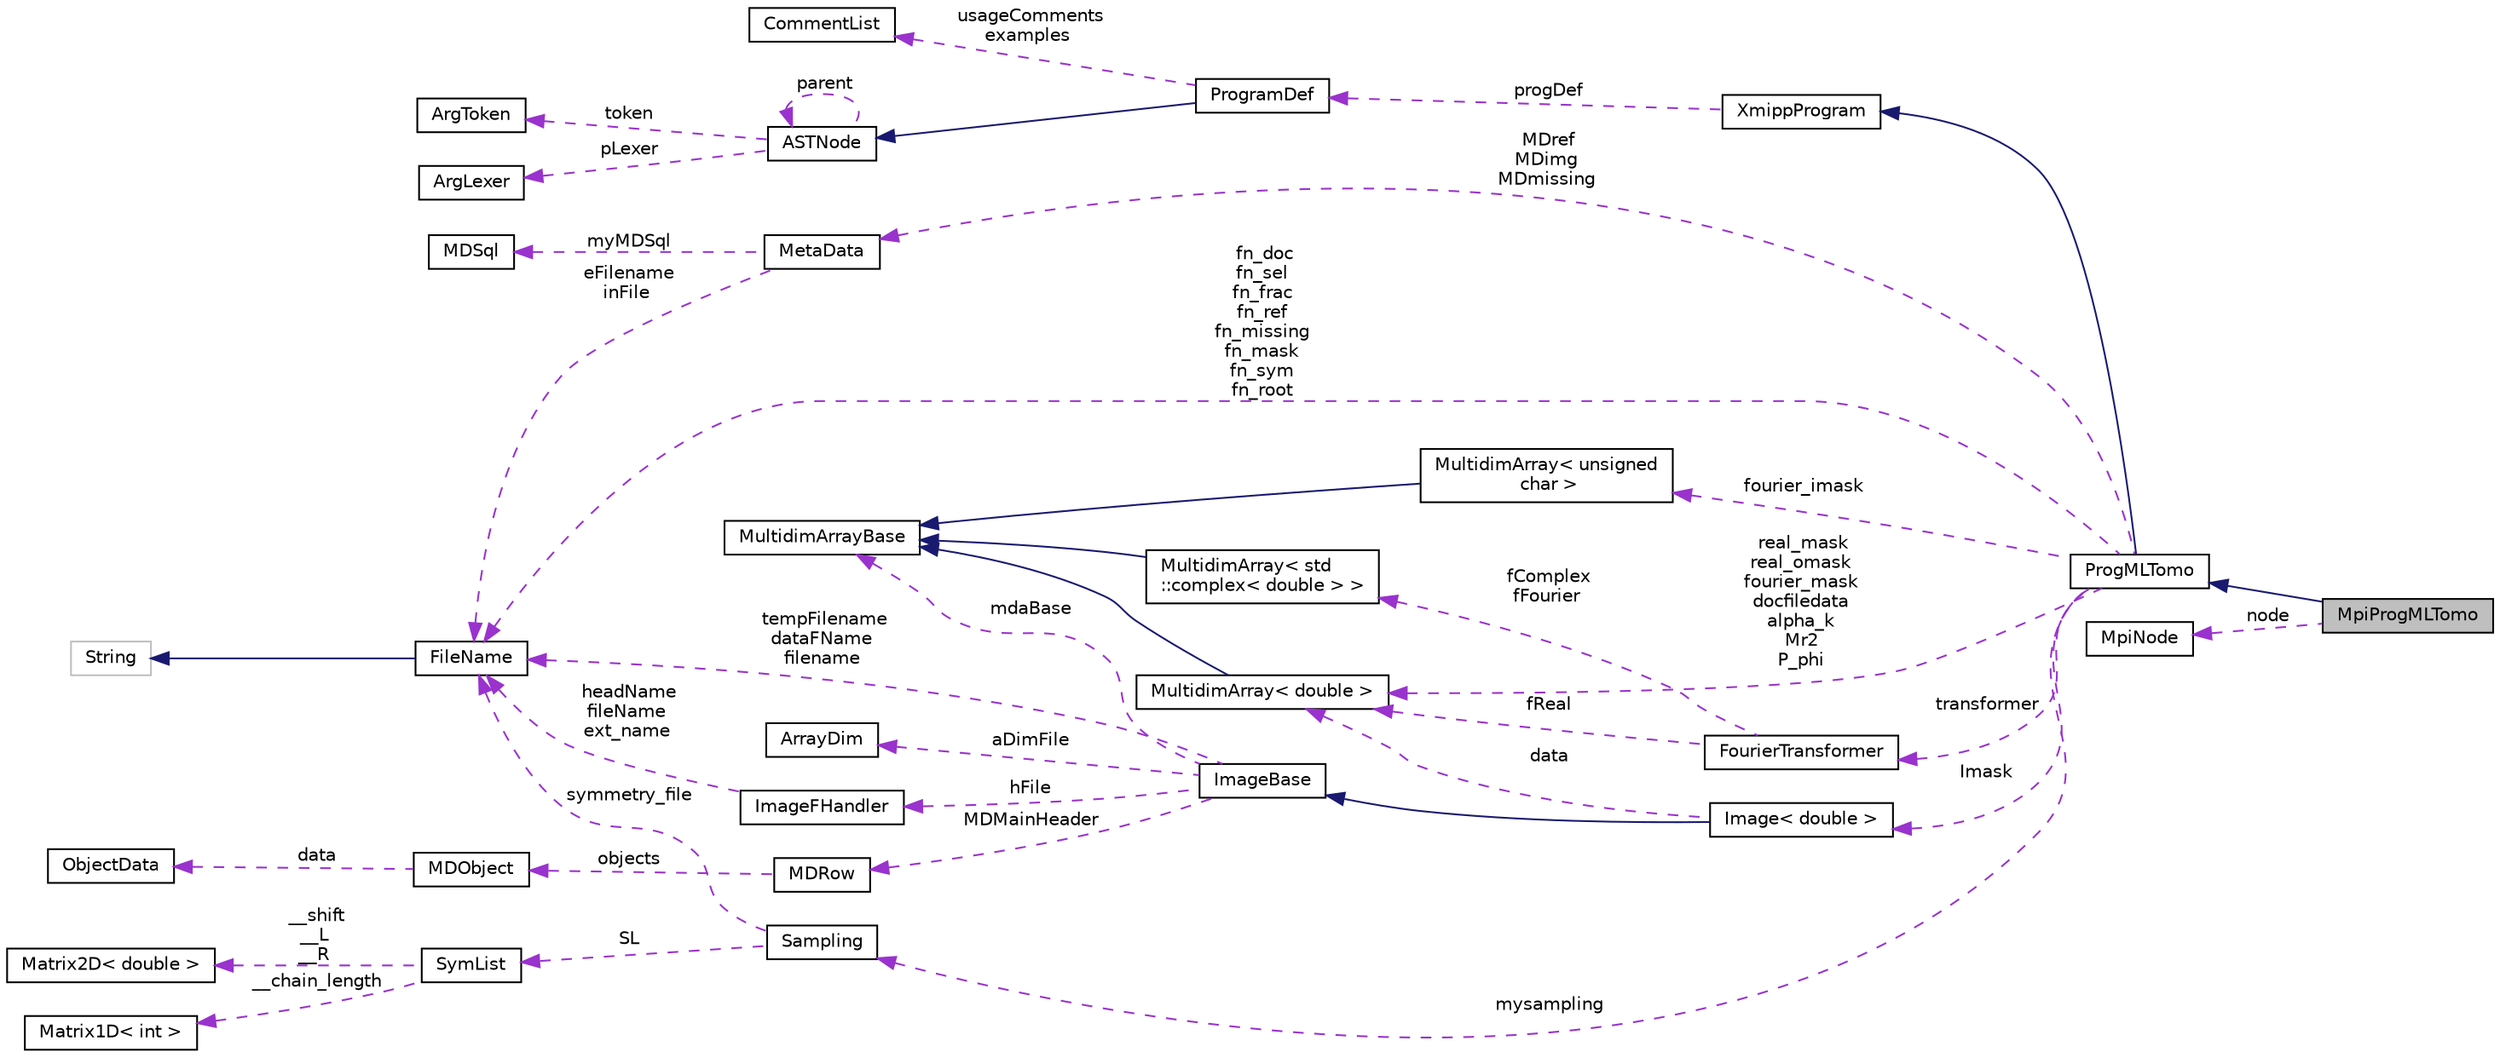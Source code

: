 digraph "MpiProgMLTomo"
{
  edge [fontname="Helvetica",fontsize="10",labelfontname="Helvetica",labelfontsize="10"];
  node [fontname="Helvetica",fontsize="10",shape=record];
  rankdir="LR";
  Node3 [label="MpiProgMLTomo",height=0.2,width=0.4,color="black", fillcolor="grey75", style="filled", fontcolor="black"];
  Node4 -> Node3 [dir="back",color="midnightblue",fontsize="10",style="solid",fontname="Helvetica"];
  Node4 [label="ProgMLTomo",height=0.2,width=0.4,color="black", fillcolor="white", style="filled",URL="$classProgMLTomo.html"];
  Node5 -> Node4 [dir="back",color="midnightblue",fontsize="10",style="solid",fontname="Helvetica"];
  Node5 [label="XmippProgram",height=0.2,width=0.4,color="black", fillcolor="white", style="filled",URL="$classXmippProgram.html"];
  Node6 -> Node5 [dir="back",color="darkorchid3",fontsize="10",style="dashed",label=" progDef" ,fontname="Helvetica"];
  Node6 [label="ProgramDef",height=0.2,width=0.4,color="black", fillcolor="white", style="filled",URL="$classProgramDef.html"];
  Node7 -> Node6 [dir="back",color="midnightblue",fontsize="10",style="solid",fontname="Helvetica"];
  Node7 [label="ASTNode",height=0.2,width=0.4,color="black", fillcolor="white", style="filled",URL="$classASTNode.html"];
  Node8 -> Node7 [dir="back",color="darkorchid3",fontsize="10",style="dashed",label=" token" ,fontname="Helvetica"];
  Node8 [label="ArgToken",height=0.2,width=0.4,color="black", fillcolor="white", style="filled",URL="$classArgToken.html"];
  Node9 -> Node7 [dir="back",color="darkorchid3",fontsize="10",style="dashed",label=" pLexer" ,fontname="Helvetica"];
  Node9 [label="ArgLexer",height=0.2,width=0.4,color="black", fillcolor="white", style="filled",URL="$classArgLexer.html"];
  Node7 -> Node7 [dir="back",color="darkorchid3",fontsize="10",style="dashed",label=" parent" ,fontname="Helvetica"];
  Node10 -> Node6 [dir="back",color="darkorchid3",fontsize="10",style="dashed",label=" usageComments\nexamples" ,fontname="Helvetica"];
  Node10 [label="CommentList",height=0.2,width=0.4,color="black", fillcolor="white", style="filled",URL="$classCommentList.html"];
  Node11 -> Node4 [dir="back",color="darkorchid3",fontsize="10",style="dashed",label=" MDref\nMDimg\nMDmissing" ,fontname="Helvetica"];
  Node11 [label="MetaData",height=0.2,width=0.4,color="black", fillcolor="white", style="filled",URL="$classMetaData.html"];
  Node12 -> Node11 [dir="back",color="darkorchid3",fontsize="10",style="dashed",label=" myMDSql" ,fontname="Helvetica"];
  Node12 [label="MDSql",height=0.2,width=0.4,color="black", fillcolor="white", style="filled",URL="$classMDSql.html"];
  Node13 -> Node11 [dir="back",color="darkorchid3",fontsize="10",style="dashed",label=" eFilename\ninFile" ,fontname="Helvetica"];
  Node13 [label="FileName",height=0.2,width=0.4,color="black", fillcolor="white", style="filled",URL="$classFileName.html"];
  Node14 -> Node13 [dir="back",color="midnightblue",fontsize="10",style="solid",fontname="Helvetica"];
  Node14 [label="String",height=0.2,width=0.4,color="grey75", fillcolor="white", style="filled"];
  Node15 -> Node4 [dir="back",color="darkorchid3",fontsize="10",style="dashed",label=" transformer" ,fontname="Helvetica"];
  Node15 [label="FourierTransformer",height=0.2,width=0.4,color="black", fillcolor="white", style="filled",URL="$classFourierTransformer.html"];
  Node16 -> Node15 [dir="back",color="darkorchid3",fontsize="10",style="dashed",label=" fReal" ,fontname="Helvetica"];
  Node16 [label="MultidimArray\< double \>",height=0.2,width=0.4,color="black", fillcolor="white", style="filled",URL="$classMultidimArray.html"];
  Node17 -> Node16 [dir="back",color="midnightblue",fontsize="10",style="solid",fontname="Helvetica"];
  Node17 [label="MultidimArrayBase",height=0.2,width=0.4,color="black", fillcolor="white", style="filled",URL="$classMultidimArrayBase.html"];
  Node18 -> Node15 [dir="back",color="darkorchid3",fontsize="10",style="dashed",label=" fComplex\nfFourier" ,fontname="Helvetica"];
  Node18 [label="MultidimArray\< std\l::complex\< double \> \>",height=0.2,width=0.4,color="black", fillcolor="white", style="filled",URL="$classMultidimArray.html"];
  Node17 -> Node18 [dir="back",color="midnightblue",fontsize="10",style="solid",fontname="Helvetica"];
  Node19 -> Node4 [dir="back",color="darkorchid3",fontsize="10",style="dashed",label=" Imask" ,fontname="Helvetica"];
  Node19 [label="Image\< double \>",height=0.2,width=0.4,color="black", fillcolor="white", style="filled",URL="$classImage.html"];
  Node20 -> Node19 [dir="back",color="midnightblue",fontsize="10",style="solid",fontname="Helvetica"];
  Node20 [label="ImageBase",height=0.2,width=0.4,color="black", fillcolor="white", style="filled",URL="$classImageBase.html",tooltip="Image base class. "];
  Node17 -> Node20 [dir="back",color="darkorchid3",fontsize="10",style="dashed",label=" mdaBase" ,fontname="Helvetica"];
  Node21 -> Node20 [dir="back",color="darkorchid3",fontsize="10",style="dashed",label=" hFile" ,fontname="Helvetica"];
  Node21 [label="ImageFHandler",height=0.2,width=0.4,color="black", fillcolor="white", style="filled",URL="$structImageFHandler.html"];
  Node13 -> Node21 [dir="back",color="darkorchid3",fontsize="10",style="dashed",label=" headName\nfileName\next_name" ,fontname="Helvetica"];
  Node22 -> Node20 [dir="back",color="darkorchid3",fontsize="10",style="dashed",label=" MDMainHeader" ,fontname="Helvetica"];
  Node22 [label="MDRow",height=0.2,width=0.4,color="black", fillcolor="white", style="filled",URL="$classMDRow.html"];
  Node23 -> Node22 [dir="back",color="darkorchid3",fontsize="10",style="dashed",label=" objects" ,fontname="Helvetica"];
  Node23 [label="MDObject",height=0.2,width=0.4,color="black", fillcolor="white", style="filled",URL="$classMDObject.html"];
  Node24 -> Node23 [dir="back",color="darkorchid3",fontsize="10",style="dashed",label=" data" ,fontname="Helvetica"];
  Node24 [label="ObjectData",height=0.2,width=0.4,color="black", fillcolor="white", style="filled",URL="$unionObjectData.html"];
  Node25 -> Node20 [dir="back",color="darkorchid3",fontsize="10",style="dashed",label=" aDimFile" ,fontname="Helvetica"];
  Node25 [label="ArrayDim",height=0.2,width=0.4,color="black", fillcolor="white", style="filled",URL="$structArrayDim.html"];
  Node13 -> Node20 [dir="back",color="darkorchid3",fontsize="10",style="dashed",label=" tempFilename\ndataFName\nfilename" ,fontname="Helvetica"];
  Node16 -> Node19 [dir="back",color="darkorchid3",fontsize="10",style="dashed",label=" data" ,fontname="Helvetica"];
  Node16 -> Node4 [dir="back",color="darkorchid3",fontsize="10",style="dashed",label=" real_mask\nreal_omask\nfourier_mask\ndocfiledata\nalpha_k\nMr2\nP_phi" ,fontname="Helvetica"];
  Node26 -> Node4 [dir="back",color="darkorchid3",fontsize="10",style="dashed",label=" mysampling" ,fontname="Helvetica"];
  Node26 [label="Sampling",height=0.2,width=0.4,color="black", fillcolor="white", style="filled",URL="$classSampling.html"];
  Node27 -> Node26 [dir="back",color="darkorchid3",fontsize="10",style="dashed",label=" SL" ,fontname="Helvetica"];
  Node27 [label="SymList",height=0.2,width=0.4,color="black", fillcolor="white", style="filled",URL="$classSymList.html"];
  Node28 -> Node27 [dir="back",color="darkorchid3",fontsize="10",style="dashed",label=" __shift\n__L\n__R" ,fontname="Helvetica"];
  Node28 [label="Matrix2D\< double \>",height=0.2,width=0.4,color="black", fillcolor="white", style="filled",URL="$classMatrix2D.html"];
  Node29 -> Node27 [dir="back",color="darkorchid3",fontsize="10",style="dashed",label=" __chain_length" ,fontname="Helvetica"];
  Node29 [label="Matrix1D\< int \>",height=0.2,width=0.4,color="black", fillcolor="white", style="filled",URL="$classMatrix1D.html"];
  Node13 -> Node26 [dir="back",color="darkorchid3",fontsize="10",style="dashed",label=" symmetry_file" ,fontname="Helvetica"];
  Node30 -> Node4 [dir="back",color="darkorchid3",fontsize="10",style="dashed",label=" fourier_imask" ,fontname="Helvetica"];
  Node30 [label="MultidimArray\< unsigned\l char \>",height=0.2,width=0.4,color="black", fillcolor="white", style="filled",URL="$classMultidimArray.html"];
  Node17 -> Node30 [dir="back",color="midnightblue",fontsize="10",style="solid",fontname="Helvetica"];
  Node13 -> Node4 [dir="back",color="darkorchid3",fontsize="10",style="dashed",label=" fn_doc\nfn_sel\nfn_frac\nfn_ref\nfn_missing\nfn_mask\nfn_sym\nfn_root" ,fontname="Helvetica"];
  Node31 -> Node3 [dir="back",color="darkorchid3",fontsize="10",style="dashed",label=" node" ,fontname="Helvetica"];
  Node31 [label="MpiNode",height=0.2,width=0.4,color="black", fillcolor="white", style="filled",URL="$classMpiNode.html"];
}

